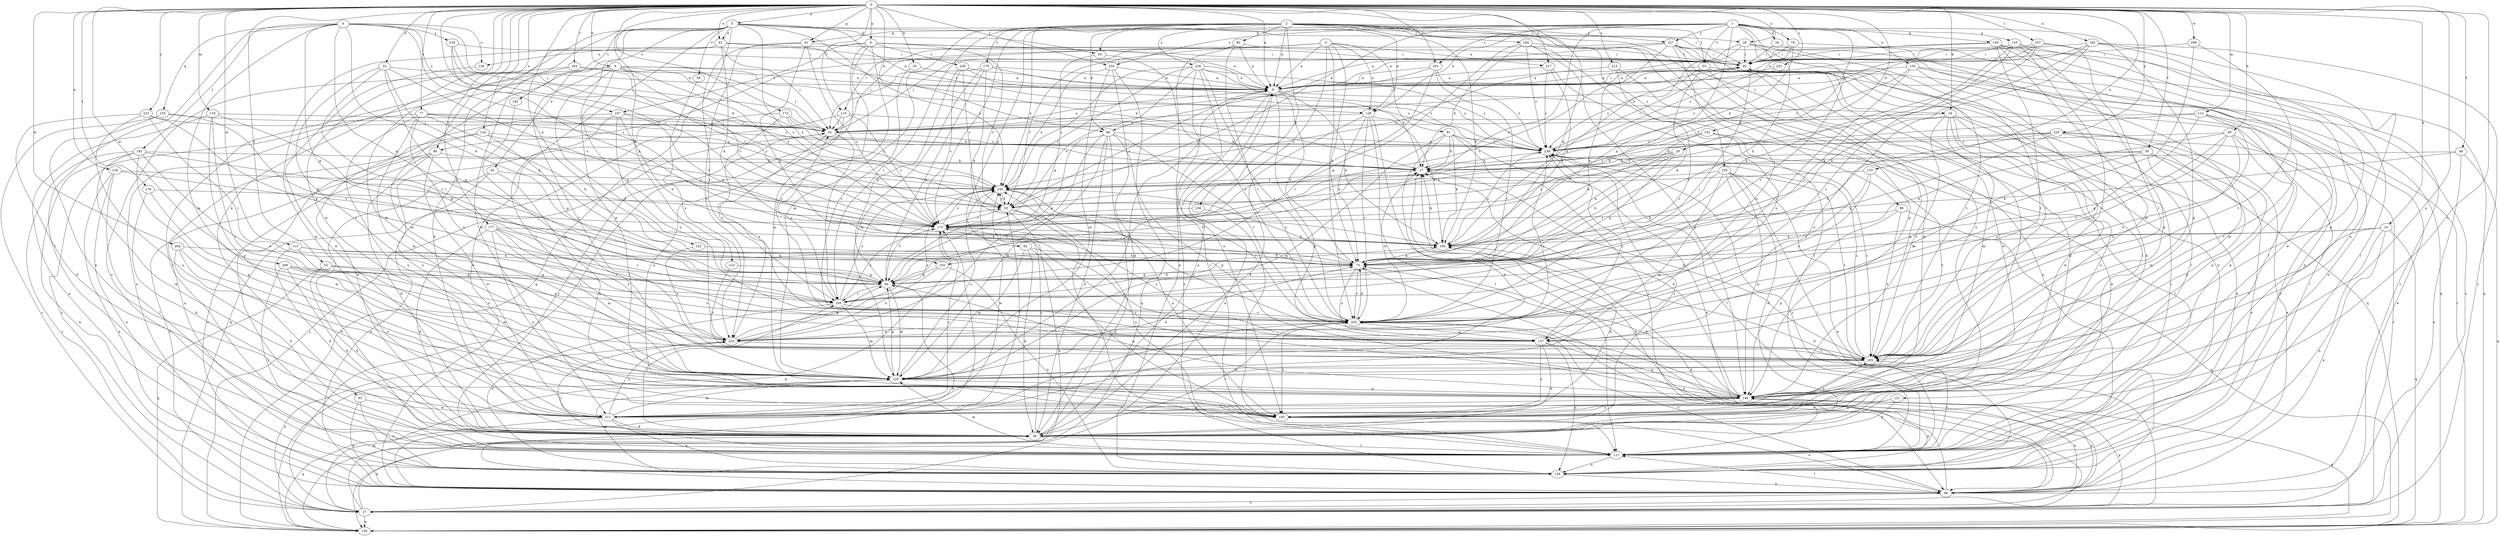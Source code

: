 strict digraph  {
0;
1;
2;
3;
4;
5;
6;
8;
9;
10;
14;
16;
17;
26;
27;
29;
32;
34;
35;
36;
42;
45;
46;
48;
50;
52;
53;
54;
55;
61;
62;
64;
69;
73;
77;
78;
80;
81;
82;
90;
91;
93;
96;
99;
100;
107;
110;
111;
112;
113;
119;
120;
121;
122;
123;
124;
126;
128;
129;
133;
135;
136;
137;
143;
146;
150;
152;
154;
155;
156;
163;
164;
165;
173;
175;
177;
178;
179;
181;
182;
183;
192;
193;
201;
202;
204;
208;
209;
211;
213;
217;
218;
220;
225;
227;
228;
230;
231;
233;
234;
235;
236;
237;
238;
239;
0 -> 5  [label=a];
0 -> 6  [label=a];
0 -> 8  [label=a];
0 -> 9  [label=b];
0 -> 10  [label=b];
0 -> 14  [label=b];
0 -> 16  [label=b];
0 -> 26  [label=c];
0 -> 29  [label=d];
0 -> 32  [label=d];
0 -> 42  [label=e];
0 -> 48  [label=f];
0 -> 50  [label=f];
0 -> 52  [label=f];
0 -> 61  [label=g];
0 -> 69  [label=h];
0 -> 73  [label=h];
0 -> 77  [label=i];
0 -> 90  [label=j];
0 -> 93  [label=k];
0 -> 96  [label=k];
0 -> 107  [label=l];
0 -> 110  [label=l];
0 -> 112  [label=m];
0 -> 113  [label=m];
0 -> 119  [label=m];
0 -> 121  [label=n];
0 -> 122  [label=n];
0 -> 123  [label=n];
0 -> 124  [label=n];
0 -> 126  [label=n];
0 -> 133  [label=o];
0 -> 163  [label=r];
0 -> 173  [label=s];
0 -> 175  [label=s];
0 -> 177  [label=t];
0 -> 178  [label=t];
0 -> 192  [label=u];
0 -> 193  [label=u];
0 -> 201  [label=v];
0 -> 204  [label=w];
0 -> 208  [label=w];
0 -> 209  [label=w];
0 -> 211  [label=w];
0 -> 213  [label=x];
0 -> 217  [label=x];
0 -> 225  [label=y];
0 -> 231  [label=z];
0 -> 233  [label=z];
0 -> 234  [label=z];
1 -> 34  [label=d];
1 -> 35  [label=d];
1 -> 53  [label=f];
1 -> 61  [label=g];
1 -> 73  [label=h];
1 -> 78  [label=i];
1 -> 96  [label=k];
1 -> 128  [label=n];
1 -> 135  [label=o];
1 -> 143  [label=p];
1 -> 146  [label=p];
1 -> 150  [label=q];
1 -> 152  [label=q];
1 -> 154  [label=q];
1 -> 175  [label=s];
1 -> 201  [label=v];
1 -> 202  [label=v];
1 -> 227  [label=y];
1 -> 234  [label=z];
2 -> 8  [label=a];
2 -> 53  [label=f];
2 -> 62  [label=g];
2 -> 80  [label=i];
2 -> 96  [label=k];
2 -> 99  [label=k];
2 -> 100  [label=k];
2 -> 120  [label=m];
2 -> 128  [label=n];
2 -> 146  [label=p];
2 -> 164  [label=r];
2 -> 165  [label=r];
2 -> 175  [label=s];
2 -> 179  [label=t];
2 -> 193  [label=u];
2 -> 227  [label=y];
2 -> 228  [label=y];
2 -> 230  [label=y];
2 -> 235  [label=z];
2 -> 236  [label=z];
3 -> 8  [label=a];
3 -> 73  [label=h];
3 -> 81  [label=i];
3 -> 90  [label=j];
3 -> 91  [label=j];
3 -> 110  [label=l];
3 -> 128  [label=n];
3 -> 175  [label=s];
3 -> 202  [label=v];
3 -> 217  [label=x];
4 -> 64  [label=g];
4 -> 73  [label=h];
4 -> 91  [label=j];
4 -> 111  [label=l];
4 -> 120  [label=m];
4 -> 136  [label=o];
4 -> 154  [label=q];
4 -> 155  [label=q];
4 -> 175  [label=s];
4 -> 181  [label=t];
4 -> 218  [label=x];
4 -> 237  [label=z];
5 -> 26  [label=c];
5 -> 35  [label=d];
5 -> 36  [label=d];
5 -> 42  [label=e];
5 -> 45  [label=e];
5 -> 46  [label=e];
5 -> 54  [label=f];
5 -> 82  [label=i];
5 -> 128  [label=n];
5 -> 146  [label=p];
5 -> 156  [label=q];
5 -> 175  [label=s];
5 -> 182  [label=t];
5 -> 211  [label=w];
5 -> 230  [label=y];
6 -> 8  [label=a];
6 -> 27  [label=c];
6 -> 55  [label=f];
6 -> 82  [label=i];
6 -> 136  [label=o];
6 -> 137  [label=o];
6 -> 146  [label=p];
6 -> 237  [label=z];
6 -> 238  [label=z];
8 -> 16  [label=b];
8 -> 73  [label=h];
8 -> 82  [label=i];
8 -> 100  [label=k];
8 -> 129  [label=n];
8 -> 146  [label=p];
9 -> 8  [label=a];
9 -> 46  [label=e];
9 -> 55  [label=f];
9 -> 64  [label=g];
9 -> 120  [label=m];
9 -> 175  [label=s];
9 -> 183  [label=t];
9 -> 202  [label=v];
9 -> 230  [label=y];
9 -> 239  [label=z];
10 -> 8  [label=a];
10 -> 202  [label=v];
14 -> 46  [label=e];
14 -> 73  [label=h];
14 -> 100  [label=k];
14 -> 129  [label=n];
14 -> 156  [label=q];
14 -> 183  [label=t];
16 -> 91  [label=j];
16 -> 111  [label=l];
16 -> 120  [label=m];
16 -> 129  [label=n];
16 -> 137  [label=o];
16 -> 183  [label=t];
16 -> 193  [label=u];
16 -> 211  [label=w];
17 -> 230  [label=y];
26 -> 82  [label=i];
26 -> 100  [label=k];
26 -> 111  [label=l];
26 -> 156  [label=q];
26 -> 183  [label=t];
26 -> 230  [label=y];
27 -> 8  [label=a];
27 -> 17  [label=b];
27 -> 36  [label=d];
27 -> 73  [label=h];
27 -> 120  [label=m];
27 -> 146  [label=p];
27 -> 156  [label=q];
27 -> 175  [label=s];
27 -> 220  [label=x];
29 -> 17  [label=b];
29 -> 64  [label=g];
29 -> 73  [label=h];
29 -> 100  [label=k];
29 -> 175  [label=s];
32 -> 8  [label=a];
32 -> 64  [label=g];
32 -> 73  [label=h];
32 -> 165  [label=r];
32 -> 175  [label=s];
32 -> 183  [label=t];
34 -> 82  [label=i];
34 -> 183  [label=t];
35 -> 64  [label=g];
35 -> 202  [label=v];
36 -> 8  [label=a];
36 -> 111  [label=l];
36 -> 165  [label=r];
36 -> 202  [label=v];
36 -> 230  [label=y];
36 -> 239  [label=z];
42 -> 17  [label=b];
42 -> 82  [label=i];
42 -> 91  [label=j];
42 -> 100  [label=k];
42 -> 120  [label=m];
42 -> 211  [label=w];
45 -> 46  [label=e];
45 -> 111  [label=l];
45 -> 193  [label=u];
45 -> 230  [label=y];
46 -> 17  [label=b];
46 -> 27  [label=c];
46 -> 82  [label=i];
46 -> 100  [label=k];
46 -> 111  [label=l];
46 -> 146  [label=p];
46 -> 202  [label=v];
48 -> 17  [label=b];
48 -> 46  [label=e];
48 -> 100  [label=k];
48 -> 156  [label=q];
50 -> 17  [label=b];
50 -> 55  [label=f];
50 -> 120  [label=m];
50 -> 129  [label=n];
50 -> 137  [label=o];
50 -> 146  [label=p];
52 -> 36  [label=d];
52 -> 64  [label=g];
52 -> 137  [label=o];
52 -> 156  [label=q];
53 -> 8  [label=a];
53 -> 36  [label=d];
53 -> 73  [label=h];
53 -> 146  [label=p];
53 -> 156  [label=q];
53 -> 211  [label=w];
53 -> 239  [label=z];
54 -> 220  [label=x];
55 -> 8  [label=a];
55 -> 46  [label=e];
55 -> 111  [label=l];
55 -> 137  [label=o];
55 -> 175  [label=s];
55 -> 230  [label=y];
61 -> 73  [label=h];
61 -> 82  [label=i];
61 -> 165  [label=r];
61 -> 175  [label=s];
61 -> 220  [label=x];
62 -> 36  [label=d];
62 -> 73  [label=h];
62 -> 120  [label=m];
62 -> 193  [label=u];
64 -> 17  [label=b];
64 -> 46  [label=e];
64 -> 55  [label=f];
64 -> 120  [label=m];
64 -> 165  [label=r];
69 -> 64  [label=g];
69 -> 73  [label=h];
69 -> 111  [label=l];
69 -> 137  [label=o];
69 -> 146  [label=p];
69 -> 220  [label=x];
69 -> 239  [label=z];
73 -> 64  [label=g];
73 -> 137  [label=o];
73 -> 202  [label=v];
73 -> 230  [label=y];
77 -> 27  [label=c];
77 -> 73  [label=h];
77 -> 91  [label=j];
77 -> 120  [label=m];
77 -> 137  [label=o];
77 -> 193  [label=u];
77 -> 230  [label=y];
77 -> 239  [label=z];
78 -> 17  [label=b];
78 -> 82  [label=i];
78 -> 211  [label=w];
78 -> 239  [label=z];
80 -> 8  [label=a];
80 -> 55  [label=f];
80 -> 82  [label=i];
80 -> 129  [label=n];
80 -> 202  [label=v];
81 -> 17  [label=b];
81 -> 46  [label=e];
81 -> 100  [label=k];
81 -> 111  [label=l];
81 -> 120  [label=m];
81 -> 211  [label=w];
81 -> 239  [label=z];
82 -> 8  [label=a];
82 -> 36  [label=d];
82 -> 111  [label=l];
82 -> 175  [label=s];
90 -> 17  [label=b];
90 -> 27  [label=c];
90 -> 36  [label=d];
90 -> 46  [label=e];
90 -> 211  [label=w];
91 -> 8  [label=a];
91 -> 165  [label=r];
91 -> 220  [label=x];
91 -> 239  [label=z];
93 -> 46  [label=e];
93 -> 129  [label=n];
93 -> 211  [label=w];
96 -> 36  [label=d];
96 -> 64  [label=g];
96 -> 120  [label=m];
96 -> 146  [label=p];
96 -> 156  [label=q];
96 -> 202  [label=v];
96 -> 220  [label=x];
96 -> 239  [label=z];
99 -> 146  [label=p];
99 -> 156  [label=q];
99 -> 175  [label=s];
99 -> 183  [label=t];
100 -> 17  [label=b];
100 -> 73  [label=h];
100 -> 239  [label=z];
107 -> 55  [label=f];
107 -> 73  [label=h];
107 -> 82  [label=i];
107 -> 91  [label=j];
107 -> 111  [label=l];
107 -> 183  [label=t];
110 -> 17  [label=b];
110 -> 91  [label=j];
110 -> 156  [label=q];
110 -> 175  [label=s];
110 -> 193  [label=u];
111 -> 91  [label=j];
111 -> 120  [label=m];
111 -> 129  [label=n];
111 -> 183  [label=t];
111 -> 230  [label=y];
112 -> 46  [label=e];
112 -> 55  [label=f];
112 -> 91  [label=j];
112 -> 137  [label=o];
112 -> 183  [label=t];
112 -> 202  [label=v];
113 -> 36  [label=d];
113 -> 73  [label=h];
113 -> 137  [label=o];
113 -> 165  [label=r];
119 -> 64  [label=g];
119 -> 91  [label=j];
119 -> 129  [label=n];
119 -> 146  [label=p];
119 -> 183  [label=t];
120 -> 8  [label=a];
120 -> 64  [label=g];
120 -> 73  [label=h];
120 -> 146  [label=p];
120 -> 230  [label=y];
121 -> 36  [label=d];
121 -> 193  [label=u];
122 -> 73  [label=h];
122 -> 220  [label=x];
123 -> 64  [label=g];
123 -> 183  [label=t];
124 -> 55  [label=f];
124 -> 64  [label=g];
124 -> 111  [label=l];
124 -> 129  [label=n];
124 -> 239  [label=z];
126 -> 46  [label=e];
126 -> 111  [label=l];
126 -> 129  [label=n];
126 -> 175  [label=s];
126 -> 230  [label=y];
128 -> 27  [label=c];
128 -> 36  [label=d];
128 -> 73  [label=h];
128 -> 91  [label=j];
128 -> 100  [label=k];
128 -> 111  [label=l];
128 -> 202  [label=v];
129 -> 46  [label=e];
129 -> 120  [label=m];
129 -> 146  [label=p];
129 -> 239  [label=z];
133 -> 165  [label=r];
133 -> 183  [label=t];
133 -> 202  [label=v];
133 -> 230  [label=y];
135 -> 8  [label=a];
135 -> 27  [label=c];
135 -> 129  [label=n];
135 -> 183  [label=t];
135 -> 202  [label=v];
135 -> 239  [label=z];
136 -> 211  [label=w];
137 -> 36  [label=d];
137 -> 129  [label=n];
137 -> 146  [label=p];
137 -> 175  [label=s];
137 -> 193  [label=u];
137 -> 239  [label=z];
143 -> 82  [label=i];
143 -> 91  [label=j];
143 -> 111  [label=l];
143 -> 146  [label=p];
143 -> 165  [label=r];
143 -> 183  [label=t];
143 -> 202  [label=v];
146 -> 17  [label=b];
146 -> 46  [label=e];
146 -> 64  [label=g];
146 -> 73  [label=h];
146 -> 82  [label=i];
146 -> 156  [label=q];
146 -> 175  [label=s];
146 -> 193  [label=u];
146 -> 211  [label=w];
150 -> 8  [label=a];
150 -> 27  [label=c];
150 -> 36  [label=d];
150 -> 82  [label=i];
150 -> 120  [label=m];
150 -> 129  [label=n];
150 -> 183  [label=t];
152 -> 36  [label=d];
152 -> 100  [label=k];
152 -> 111  [label=l];
152 -> 230  [label=y];
152 -> 239  [label=z];
154 -> 64  [label=g];
154 -> 129  [label=n];
154 -> 220  [label=x];
155 -> 27  [label=c];
155 -> 73  [label=h];
155 -> 91  [label=j];
155 -> 211  [label=w];
156 -> 82  [label=i];
156 -> 91  [label=j];
163 -> 8  [label=a];
163 -> 55  [label=f];
163 -> 91  [label=j];
163 -> 111  [label=l];
163 -> 129  [label=n];
164 -> 17  [label=b];
164 -> 64  [label=g];
164 -> 82  [label=i];
164 -> 111  [label=l];
164 -> 146  [label=p];
164 -> 239  [label=z];
165 -> 82  [label=i];
165 -> 91  [label=j];
165 -> 100  [label=k];
165 -> 120  [label=m];
165 -> 129  [label=n];
165 -> 175  [label=s];
165 -> 202  [label=v];
165 -> 230  [label=y];
173 -> 17  [label=b];
173 -> 91  [label=j];
173 -> 193  [label=u];
173 -> 202  [label=v];
173 -> 230  [label=y];
175 -> 100  [label=k];
175 -> 156  [label=q];
175 -> 183  [label=t];
175 -> 230  [label=y];
177 -> 36  [label=d];
177 -> 100  [label=k];
177 -> 120  [label=m];
177 -> 165  [label=r];
177 -> 193  [label=u];
177 -> 202  [label=v];
177 -> 220  [label=x];
178 -> 36  [label=d];
178 -> 55  [label=f];
178 -> 120  [label=m];
179 -> 8  [label=a];
179 -> 64  [label=g];
179 -> 91  [label=j];
179 -> 100  [label=k];
179 -> 120  [label=m];
179 -> 239  [label=z];
181 -> 17  [label=b];
181 -> 27  [label=c];
181 -> 46  [label=e];
181 -> 146  [label=p];
181 -> 175  [label=s];
181 -> 211  [label=w];
181 -> 220  [label=x];
182 -> 120  [label=m];
183 -> 17  [label=b];
183 -> 120  [label=m];
183 -> 239  [label=z];
192 -> 8  [label=a];
192 -> 27  [label=c];
192 -> 73  [label=h];
192 -> 82  [label=i];
192 -> 146  [label=p];
192 -> 175  [label=s];
192 -> 193  [label=u];
193 -> 46  [label=e];
193 -> 100  [label=k];
193 -> 183  [label=t];
201 -> 8  [label=a];
201 -> 55  [label=f];
201 -> 165  [label=r];
201 -> 202  [label=v];
201 -> 239  [label=z];
202 -> 17  [label=b];
202 -> 46  [label=e];
202 -> 73  [label=h];
202 -> 137  [label=o];
202 -> 193  [label=u];
202 -> 220  [label=x];
204 -> 36  [label=d];
204 -> 73  [label=h];
204 -> 193  [label=u];
204 -> 211  [label=w];
208 -> 36  [label=d];
208 -> 64  [label=g];
208 -> 111  [label=l];
208 -> 120  [label=m];
208 -> 220  [label=x];
209 -> 82  [label=i];
209 -> 183  [label=t];
209 -> 202  [label=v];
211 -> 36  [label=d];
211 -> 55  [label=f];
211 -> 120  [label=m];
211 -> 129  [label=n];
211 -> 156  [label=q];
211 -> 175  [label=s];
211 -> 202  [label=v];
211 -> 220  [label=x];
213 -> 8  [label=a];
213 -> 129  [label=n];
213 -> 202  [label=v];
217 -> 8  [label=a];
217 -> 100  [label=k];
217 -> 220  [label=x];
217 -> 239  [label=z];
218 -> 17  [label=b];
218 -> 82  [label=i];
218 -> 100  [label=k];
218 -> 230  [label=y];
220 -> 64  [label=g];
220 -> 111  [label=l];
220 -> 183  [label=t];
220 -> 230  [label=y];
220 -> 239  [label=z];
225 -> 17  [label=b];
225 -> 27  [label=c];
225 -> 46  [label=e];
225 -> 64  [label=g];
225 -> 73  [label=h];
225 -> 146  [label=p];
225 -> 239  [label=z];
227 -> 8  [label=a];
227 -> 73  [label=h];
227 -> 82  [label=i];
227 -> 91  [label=j];
227 -> 111  [label=l];
227 -> 129  [label=n];
227 -> 137  [label=o];
227 -> 156  [label=q];
227 -> 211  [label=w];
228 -> 8  [label=a];
228 -> 17  [label=b];
228 -> 55  [label=f];
228 -> 111  [label=l];
228 -> 175  [label=s];
228 -> 193  [label=u];
228 -> 202  [label=v];
228 -> 230  [label=y];
228 -> 239  [label=z];
230 -> 55  [label=f];
230 -> 193  [label=u];
230 -> 202  [label=v];
230 -> 211  [label=w];
231 -> 36  [label=d];
231 -> 64  [label=g];
231 -> 91  [label=j];
231 -> 165  [label=r];
231 -> 193  [label=u];
233 -> 8  [label=a];
233 -> 239  [label=z];
234 -> 8  [label=a];
234 -> 36  [label=d];
234 -> 120  [label=m];
234 -> 156  [label=q];
234 -> 230  [label=y];
235 -> 36  [label=d];
235 -> 46  [label=e];
235 -> 73  [label=h];
235 -> 111  [label=l];
235 -> 120  [label=m];
235 -> 146  [label=p];
235 -> 183  [label=t];
235 -> 230  [label=y];
236 -> 111  [label=l];
236 -> 175  [label=s];
237 -> 36  [label=d];
237 -> 73  [label=h];
237 -> 91  [label=j];
237 -> 100  [label=k];
237 -> 183  [label=t];
237 -> 220  [label=x];
238 -> 8  [label=a];
238 -> 55  [label=f];
238 -> 64  [label=g];
238 -> 175  [label=s];
238 -> 239  [label=z];
239 -> 17  [label=b];
239 -> 82  [label=i];
239 -> 111  [label=l];
239 -> 183  [label=t];
}
